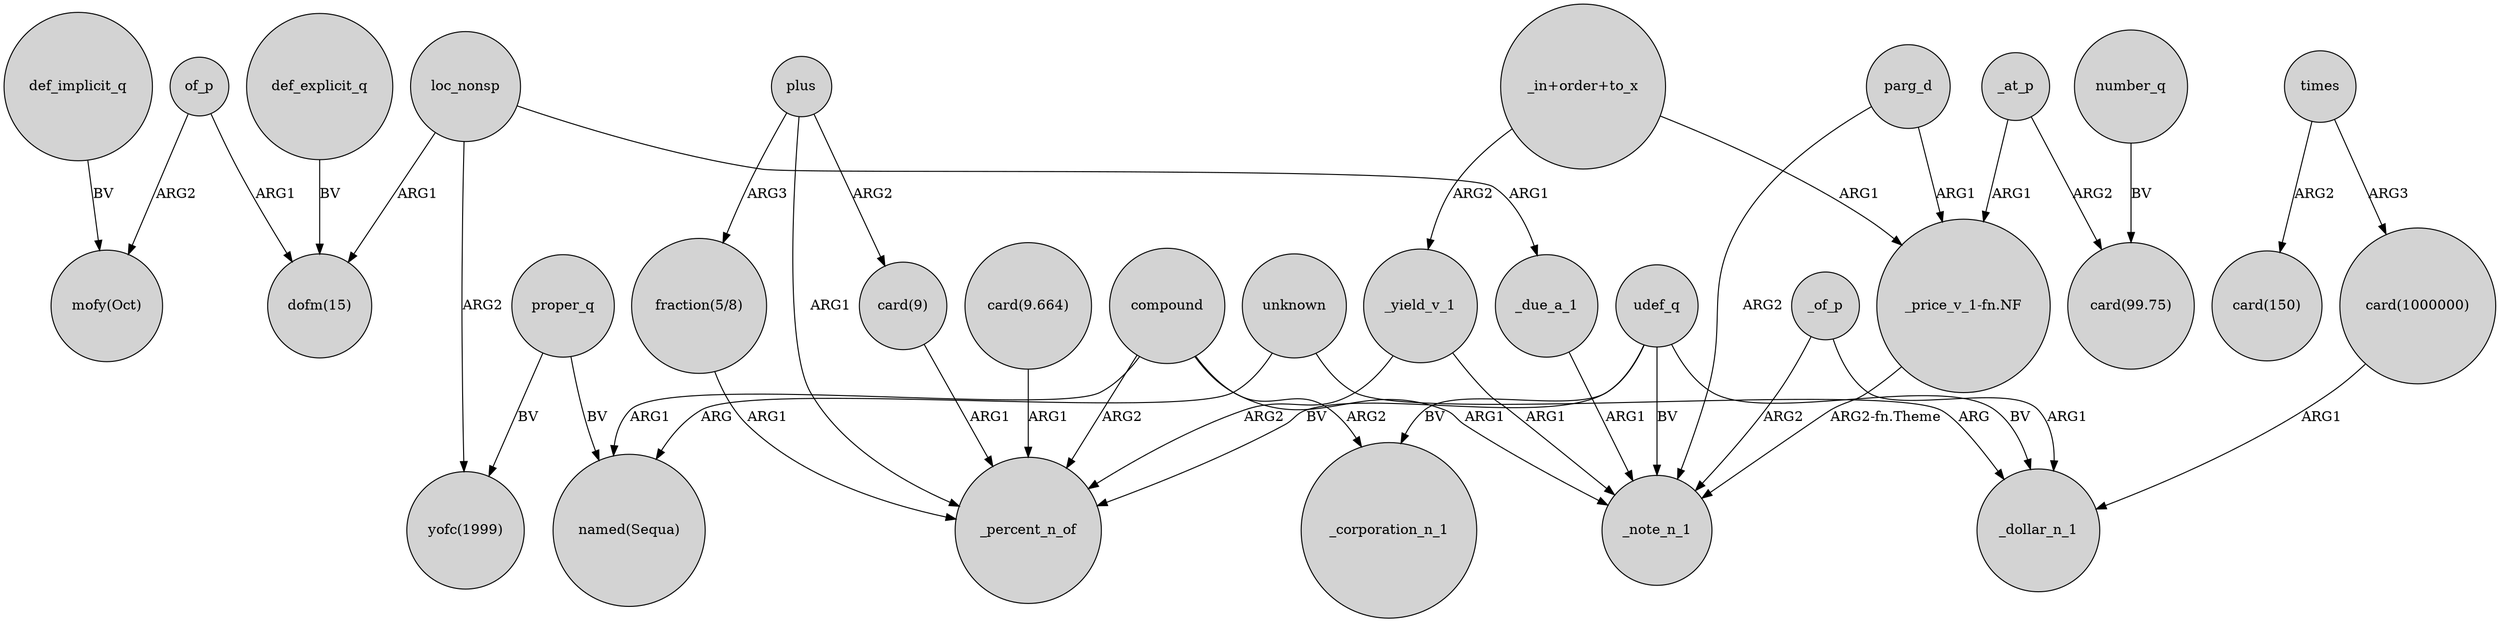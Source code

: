 digraph {
	node [shape=circle style=filled]
	loc_nonsp -> "dofm(15)" [label=ARG1]
	"card(9.664)" -> _percent_n_of [label=ARG1]
	"card(1000000)" -> _dollar_n_1 [label=ARG1]
	def_explicit_q -> "dofm(15)" [label=BV]
	"card(9)" -> _percent_n_of [label=ARG1]
	proper_q -> "yofc(1999)" [label=BV]
	number_q -> "card(99.75)" [label=BV]
	def_implicit_q -> "mofy(Oct)" [label=BV]
	compound -> _note_n_1 [label=ARG1]
	_of_p -> _dollar_n_1 [label=ARG1]
	compound -> _corporation_n_1 [label=ARG2]
	"_price_v_1-fn.NF" -> _note_n_1 [label="ARG2-fn.Theme"]
	_of_p -> _note_n_1 [label=ARG2]
	unknown -> _dollar_n_1 [label=ARG]
	unknown -> "named(Sequa)" [label=ARG]
	plus -> _percent_n_of [label=ARG1]
	compound -> "named(Sequa)" [label=ARG1]
	of_p -> "mofy(Oct)" [label=ARG2]
	loc_nonsp -> "yofc(1999)" [label=ARG2]
	_yield_v_1 -> _note_n_1 [label=ARG1]
	compound -> _percent_n_of [label=ARG2]
	times -> "card(150)" [label=ARG2]
	_at_p -> "_price_v_1-fn.NF" [label=ARG1]
	loc_nonsp -> _due_a_1 [label=ARG1]
	udef_q -> _corporation_n_1 [label=BV]
	"_in+order+to_x" -> "_price_v_1-fn.NF" [label=ARG1]
	"fraction(5/8)" -> _percent_n_of [label=ARG1]
	"_in+order+to_x" -> _yield_v_1 [label=ARG2]
	times -> "card(1000000)" [label=ARG3]
	parg_d -> "_price_v_1-fn.NF" [label=ARG1]
	_yield_v_1 -> _percent_n_of [label=ARG2]
	_due_a_1 -> _note_n_1 [label=ARG1]
	plus -> "fraction(5/8)" [label=ARG3]
	parg_d -> _note_n_1 [label=ARG2]
	_at_p -> "card(99.75)" [label=ARG2]
	udef_q -> _percent_n_of [label=BV]
	of_p -> "dofm(15)" [label=ARG1]
	udef_q -> _note_n_1 [label=BV]
	plus -> "card(9)" [label=ARG2]
	udef_q -> _dollar_n_1 [label=BV]
	proper_q -> "named(Sequa)" [label=BV]
}
